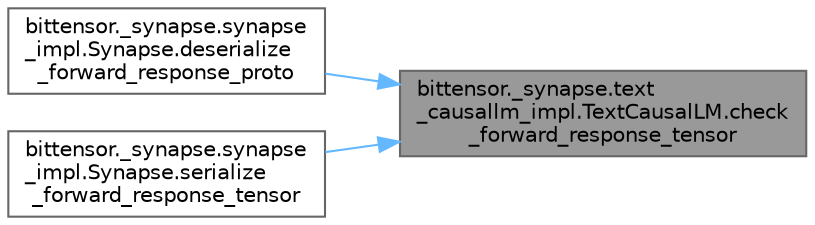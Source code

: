 digraph "bittensor._synapse.text_causallm_impl.TextCausalLM.check_forward_response_tensor"
{
 // LATEX_PDF_SIZE
  bgcolor="transparent";
  edge [fontname=Helvetica,fontsize=10,labelfontname=Helvetica,labelfontsize=10];
  node [fontname=Helvetica,fontsize=10,shape=box,height=0.2,width=0.4];
  rankdir="RL";
  Node1 [label="bittensor._synapse.text\l_causallm_impl.TextCausalLM.check\l_forward_response_tensor",height=0.2,width=0.4,color="gray40", fillcolor="grey60", style="filled", fontcolor="black",tooltip=" "];
  Node1 -> Node2 [dir="back",color="steelblue1",style="solid"];
  Node2 [label="bittensor._synapse.synapse\l_impl.Synapse.deserialize\l_forward_response_proto",height=0.2,width=0.4,color="grey40", fillcolor="white", style="filled",URL="$classbittensor_1_1__synapse_1_1synapse__impl_1_1_synapse.html#a490c0eb46ee3b51c043f94c3e6f5a723",tooltip=" "];
  Node1 -> Node3 [dir="back",color="steelblue1",style="solid"];
  Node3 [label="bittensor._synapse.synapse\l_impl.Synapse.serialize\l_forward_response_tensor",height=0.2,width=0.4,color="grey40", fillcolor="white", style="filled",URL="$classbittensor_1_1__synapse_1_1synapse__impl_1_1_synapse.html#ae38bd75b6fe681bb836de7616864fbfa",tooltip=" "];
}
